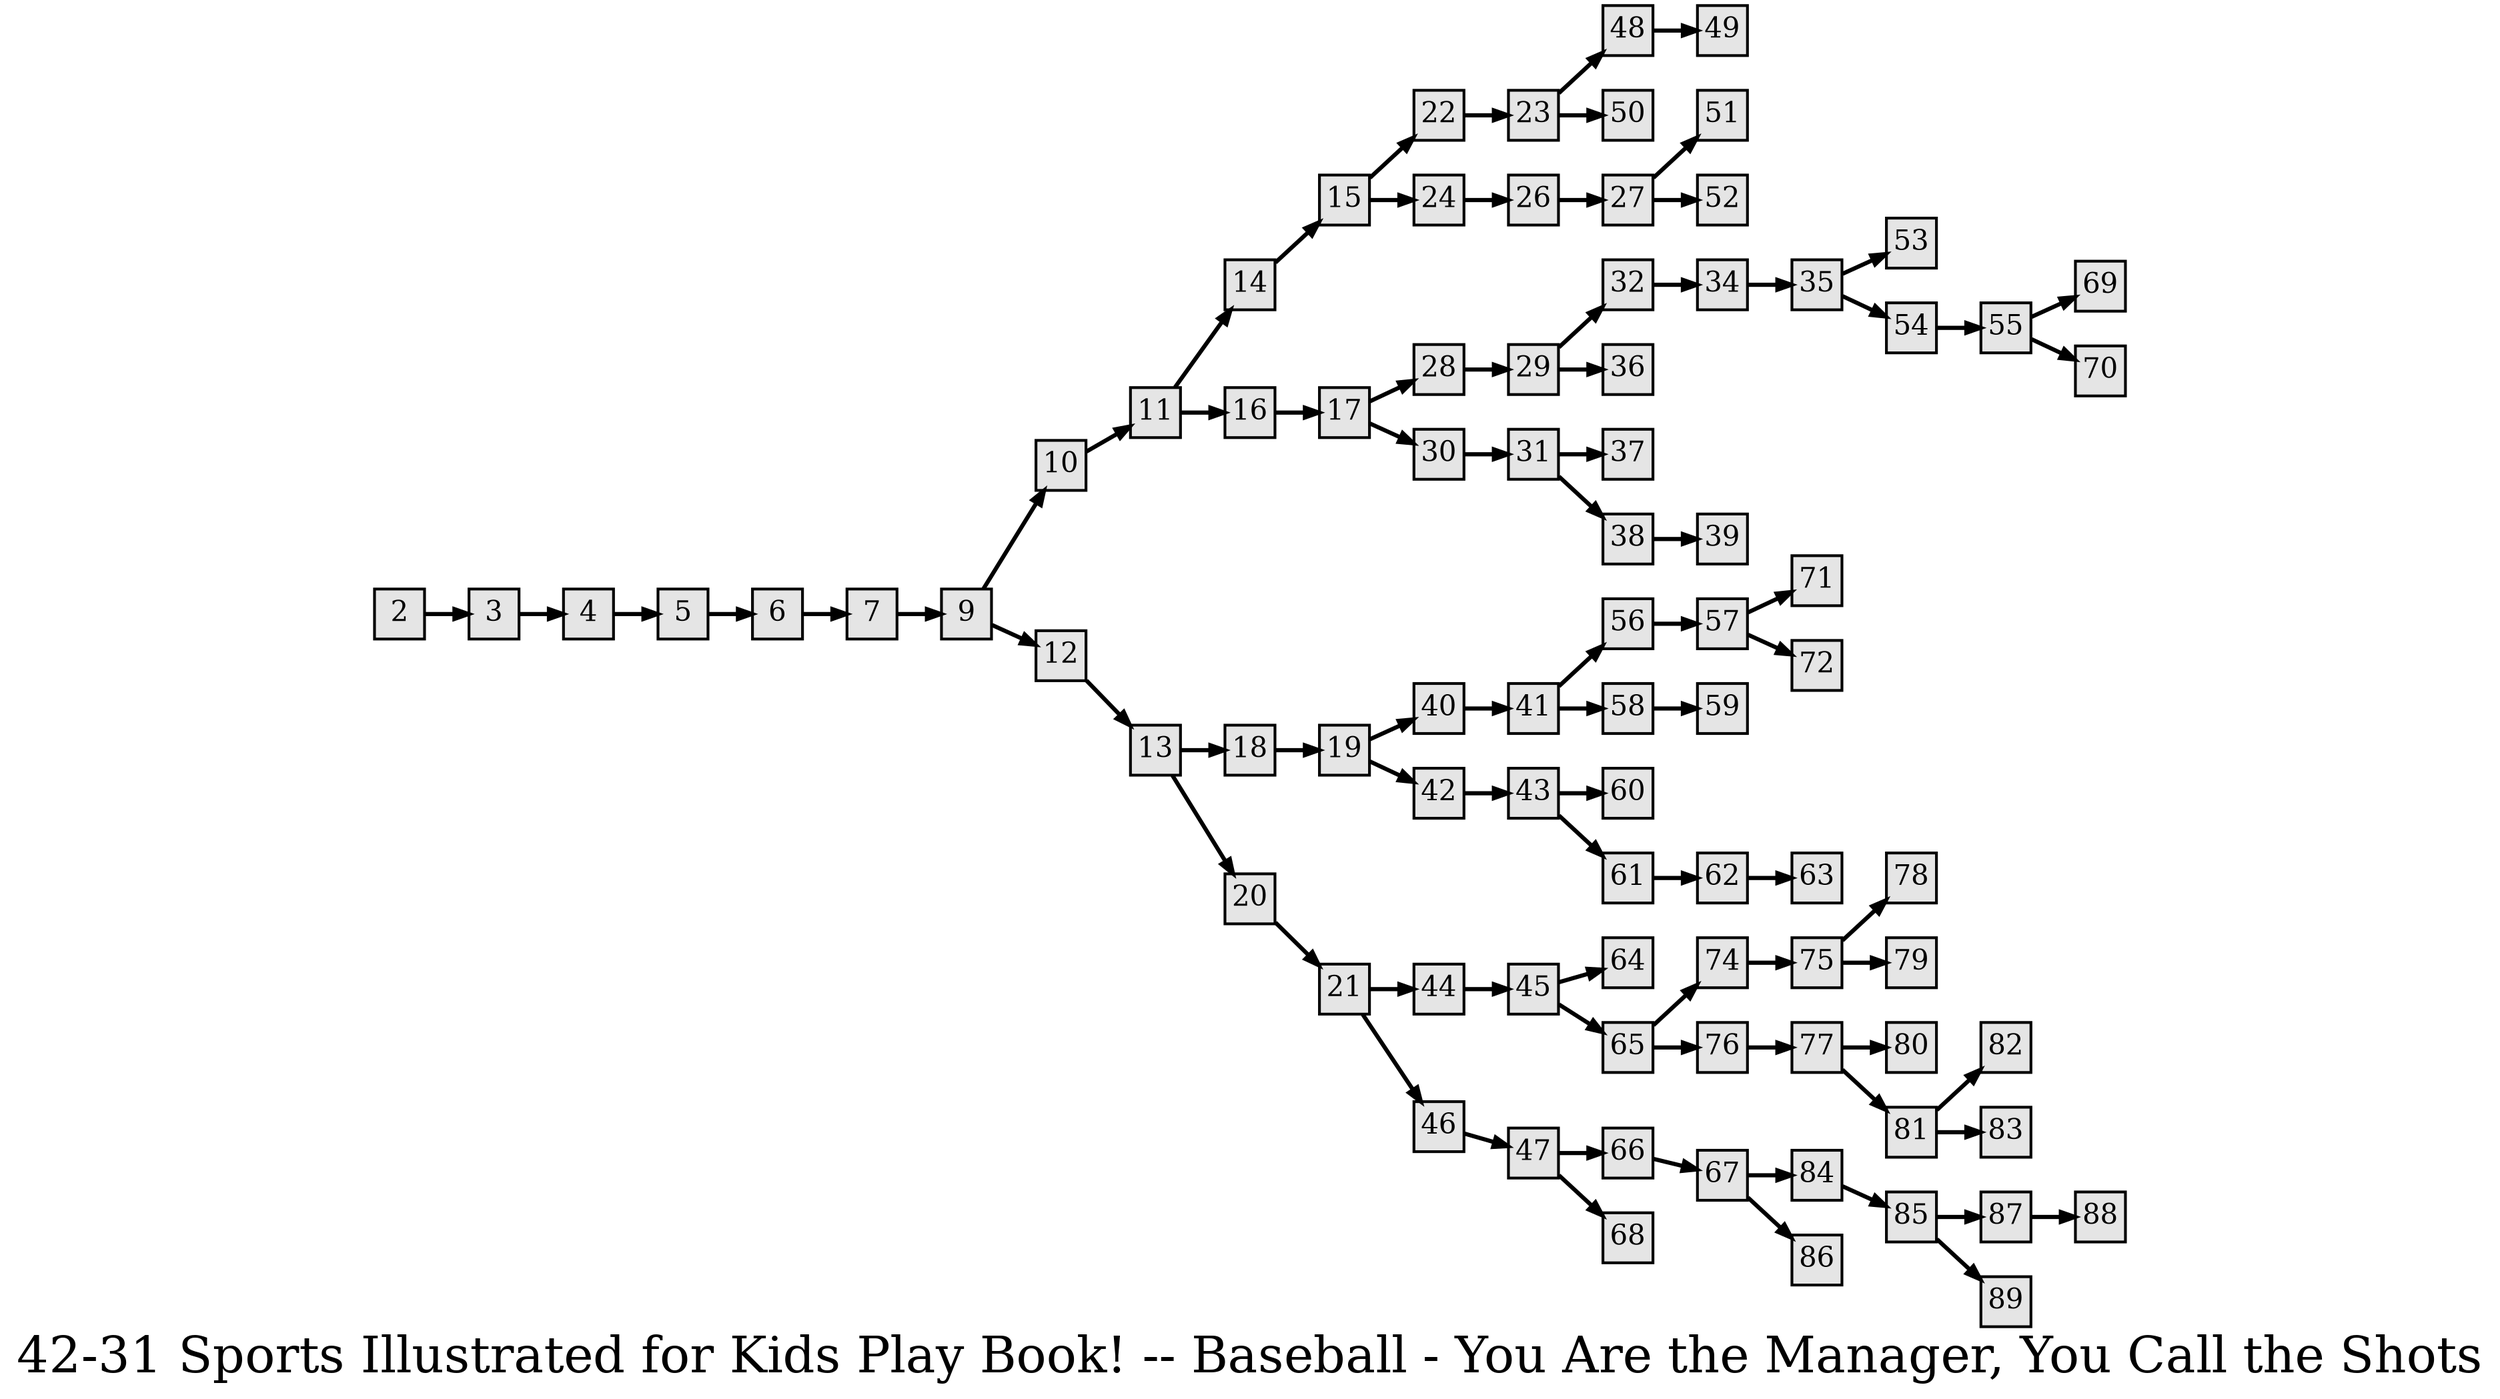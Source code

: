 digraph g{
  graph [ label="42-31 Sports Illustrated for Kids Play Book! -- Baseball - You Are the Manager, You Call the Shots" rankdir=LR, ordering=out, fontsize=36, nodesep="0.35", ranksep="0.45"];
  node  [shape=rect, penwidth=2, fontsize=20, style=filled, fillcolor=grey90, margin="0,0", labelfloat=true, regular=true, fixedsize=true];
  edge  [labelfloat=true, penwidth=3, fontsize=12];
  2 -> 3;
  3 -> 4;
  4 -> 5;
  5 -> 6;
  6 -> 7;
  7 -> 9;
  9 -> 10;
  9 -> 12;
  10 -> 11;
  11 -> 14;
  11 -> 16;
  12 -> 13;
  13 -> 18;
  13 -> 20;
  14 -> 15;
  15 -> 22;
  15 -> 24;
  16 -> 17;
  17 -> 28;
  17 -> 30;
  18 -> 19;
  19 -> 40;
  19 -> 42;
  20 -> 21;
  21 -> 44;
  21 -> 46;
  22 -> 23;
  23 -> 48;
  23 -> 50;
  24 -> 26;
  26 -> 27;
  27 -> 51;
  27 -> 52;
  28 -> 29;
  29 -> 32;
  29 -> 36;
  30 -> 31;
  31 -> 37;
  31 -> 38;
  32 -> 34;
  34 -> 35;
  35 -> 53;
  35 -> 54;
  38 -> 39;
  40 -> 41;
  41 -> 56;
  41 -> 58;
  42 -> 43;
  43 -> 60;
  43 -> 61;
  44 -> 45;
  45 -> 64;
  45 -> 65;
  46 -> 47;
  47 -> 66;
  47 -> 68;
  48 -> 49;
  54 -> 55;
  55 -> 69;
  55 -> 70;
  56 -> 57;
  57 -> 71;
  57 -> 72;
  58 -> 59;
  61 -> 62;
  62 -> 63;
  65 -> 74;
  65 -> 76;
  66 -> 67;
  67 -> 84;
  67 -> 86;
  74 -> 75;
  75 -> 78;
  75 -> 79;
  76 -> 77;
  77 -> 80;
  77 -> 81;
  81 -> 82;
  81 -> 83;
  84 -> 85;
  85 -> 87;
  85 -> 89;
  87 -> 88;
}

